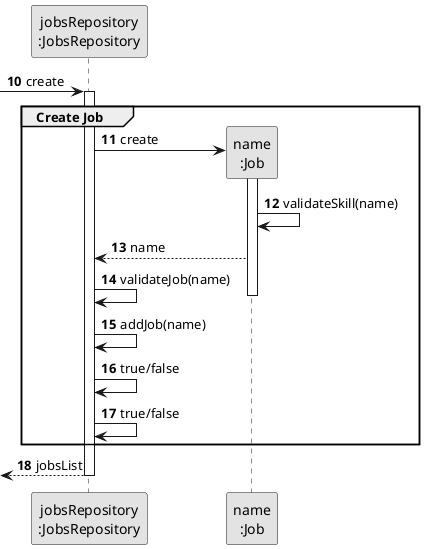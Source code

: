 @startuml
skinparam monochrome true
skinparam packageStyle rectangle
skinparam shadowing false

participant "jobsRepository\n:JobsRepository" as JobsRepository
participant "name\n:Job" as PROFISSAO

autonumber 10
-> JobsRepository: create

activate JobsRepository
    group Create Job

        JobsRepository -> PROFISSAO**: create
                activate PROFISSAO

                PROFISSAO -> PROFISSAO: validateSkill(name)

                PROFISSAO --> JobsRepository : name
                JobsRepository -> JobsRepository: validateJob(name)
                deactivate PROFISSAO
                JobsRepository -> JobsRepository: addJob(name)
                JobsRepository -> JobsRepository: true/false
                JobsRepository -> JobsRepository: true/false

    end

    <-- JobsRepository : jobsList

deactivate JobsRepository

@enduml